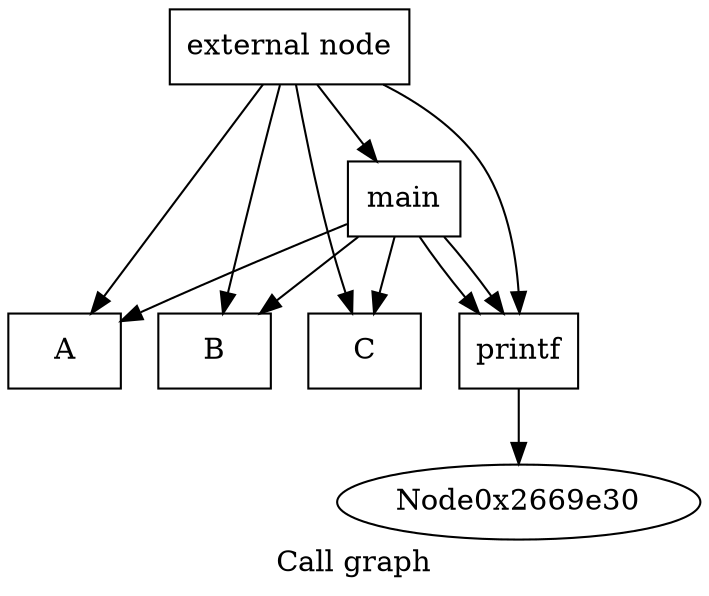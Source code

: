 digraph "Call graph" {
	label="Call graph";

	Node0x2669e00 [shape=record,label="{external node}"];
	Node0x2669e00 -> Node0x2669ea0;
	Node0x2669e00 -> Node0x2669f40;
	Node0x2669e00 -> Node0x2669ed0;
	Node0x2669e00 -> Node0x2669ff0;
	Node0x2669e00 -> Node0x266a4a0;
	Node0x2669ea0 [shape=record,label="{A}"];
	Node0x2669f40 [shape=record,label="{B}"];
	Node0x2669ed0 [shape=record,label="{C}"];
	Node0x2669ff0 [shape=record,label="{main}"];
	Node0x2669ff0 -> Node0x2669ea0;
	Node0x2669ff0 -> Node0x266a4a0;
	Node0x2669ff0 -> Node0x2669f40;
	Node0x2669ff0 -> Node0x266a4a0;
	Node0x2669ff0 -> Node0x2669ed0;
	Node0x266a4a0 [shape=record,label="{printf}"];
	Node0x266a4a0 -> Node0x2669e30;
}

